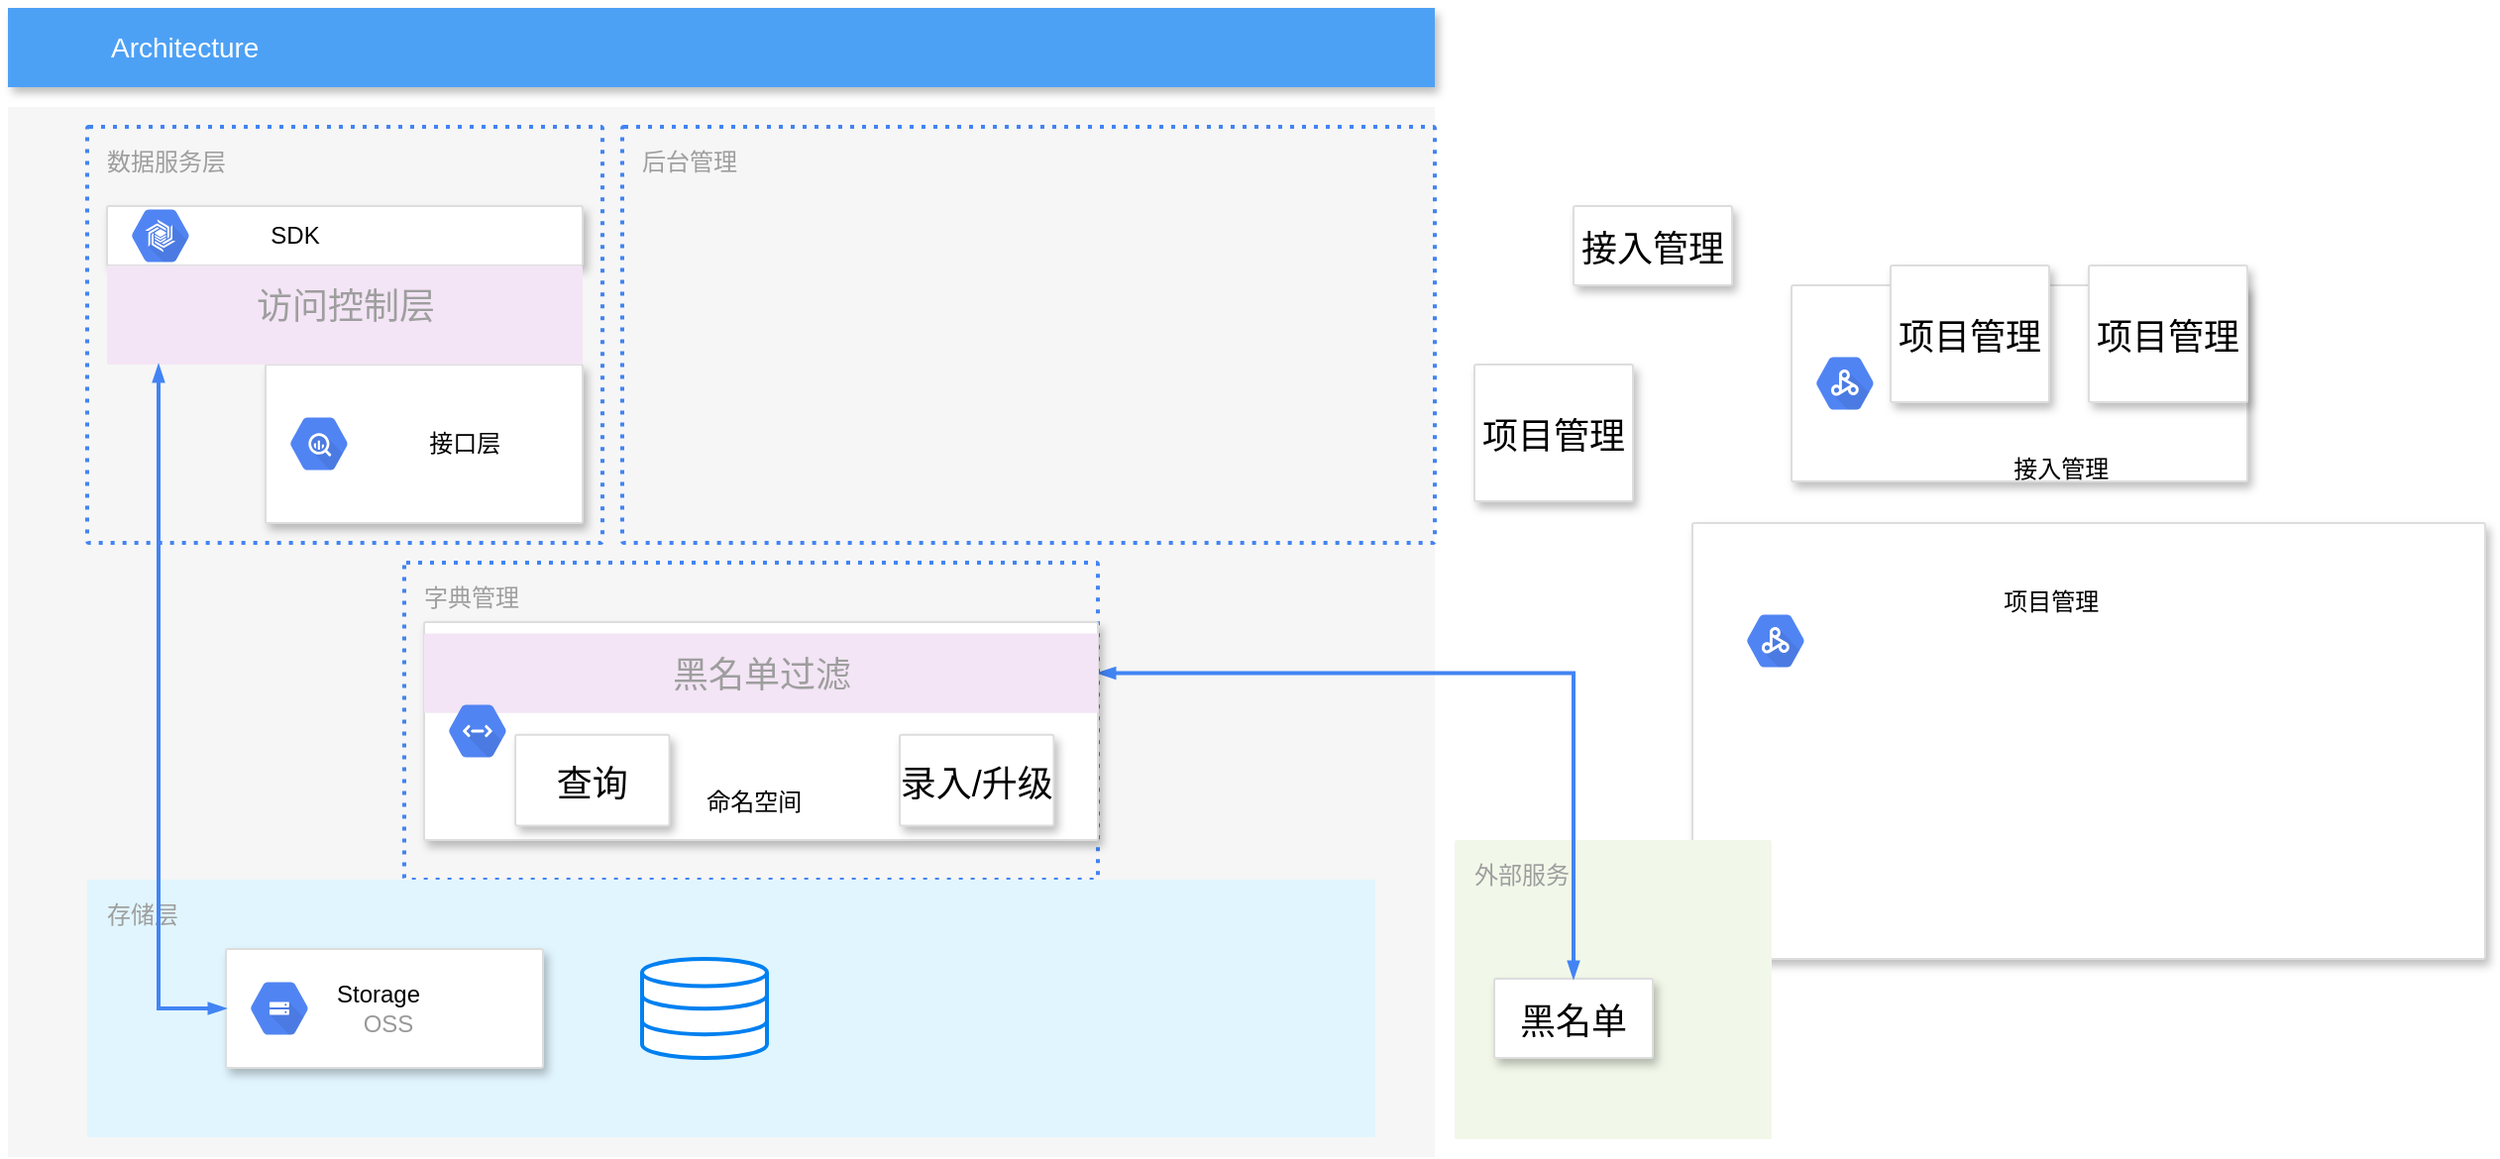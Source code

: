<mxfile version="15.6.8" type="github">
  <diagram id="f106602c-feb2-e66a-4537-3a34d633f6aa" name="Page-1">
    <mxGraphModel dx="1234" dy="517" grid="1" gridSize="10" guides="1" tooltips="1" connect="1" arrows="1" fold="1" page="1" pageScale="1" pageWidth="1169" pageHeight="827" background="none" math="0" shadow="0">
      <root>
        <mxCell id="0" />
        <mxCell id="1" parent="0" />
        <mxCell id="14" value="" style="fillColor=#F6F6F6;strokeColor=none;shadow=0;gradientColor=none;fontSize=14;align=left;spacing=10;fontColor=#717171;9E9E9E;verticalAlign=top;spacingTop=-4;fontStyle=0;spacingLeft=40;html=1;" parent="1" vertex="1">
          <mxGeometry x="200" y="90" width="720" height="530" as="geometry" />
        </mxCell>
        <mxCell id="686" value="字典管理" style="rounded=1;absoluteArcSize=1;arcSize=2;html=1;strokeColor=#4284F3;gradientColor=none;shadow=0;dashed=1;fontSize=12;fontColor=#9E9E9E;align=left;verticalAlign=top;spacing=10;spacingTop=-4;fillColor=none;dashPattern=1 2;strokeWidth=2;" parent="1" vertex="1">
          <mxGeometry x="400" y="320" width="350" height="160" as="geometry" />
        </mxCell>
        <mxCell id="653" value="数据服务层" style="rounded=1;absoluteArcSize=1;arcSize=2;html=1;strokeColor=#4284F3;gradientColor=none;shadow=0;dashed=1;fontSize=12;fontColor=#9E9E9E;align=left;verticalAlign=top;spacing=10;spacingTop=-4;fillColor=none;dashPattern=1 2;strokeWidth=2;" parent="1" vertex="1">
          <mxGeometry x="240" y="100" width="260" height="210" as="geometry" />
        </mxCell>
        <mxCell id="2" value="Architecture" style="fillColor=#4DA1F5;strokeColor=none;shadow=1;gradientColor=none;fontSize=14;align=left;spacingLeft=50;fontColor=#ffffff;html=1;" parent="1" vertex="1">
          <mxGeometry x="200" y="40" width="720" height="40" as="geometry" />
        </mxCell>
        <mxCell id="675" value="" style="strokeColor=#dddddd;fillColor=#ffffff;shadow=1;strokeWidth=1;rounded=1;absoluteArcSize=1;arcSize=2;fontSize=10;fontColor=#9E9E9E;align=center;html=1;container=0;" parent="1" vertex="1">
          <mxGeometry x="1050" y="300" width="400" height="220" as="geometry" />
        </mxCell>
        <mxCell id="684" value="" style="strokeColor=#dddddd;fillColor=#ffffff;shadow=1;strokeWidth=1;rounded=1;absoluteArcSize=1;arcSize=2;fontSize=10;fontColor=#9E9E9E;align=center;html=1;" parent="1" vertex="1">
          <mxGeometry x="330" y="220" width="160" height="80" as="geometry" />
        </mxCell>
        <mxCell id="685" value="&lt;font color=&quot;#000000&quot;&gt;&amp;nbsp; &amp;nbsp; &amp;nbsp; &amp;nbsp; 接口层&lt;/font&gt;" style="dashed=0;connectable=0;html=1;fillColor=#5184F3;strokeColor=none;shape=mxgraph.gcp2.hexIcon;prIcon=bigquery;part=1;labelPosition=right;verticalLabelPosition=middle;align=left;verticalAlign=middle;spacingLeft=5;fontColor=#999999;fontSize=12;" parent="684" vertex="1">
          <mxGeometry y="0.5" width="44" height="39" relative="1" as="geometry">
            <mxPoint x="5" y="-19.5" as="offset" />
          </mxGeometry>
        </mxCell>
        <mxCell id="_6TvkefpL0pkdzzRzgBX-691" value="" style="strokeColor=#dddddd;fillColor=#ffffff;shadow=1;strokeWidth=1;rounded=1;absoluteArcSize=1;arcSize=2;fontSize=10;fontColor=#9E9E9E;align=center;html=1;" vertex="1" parent="1">
          <mxGeometry x="250" y="140" width="240" height="30" as="geometry" />
        </mxCell>
        <mxCell id="_6TvkefpL0pkdzzRzgBX-692" value="&lt;font color=&quot;#000000&quot;&gt;&amp;nbsp; &amp;nbsp; &amp;nbsp; &amp;nbsp; SDK&lt;/font&gt;" style="dashed=0;connectable=0;html=1;fillColor=#5184F3;strokeColor=none;shape=mxgraph.gcp2.hexIcon;prIcon=cloud_bigtable;part=1;labelPosition=right;verticalLabelPosition=middle;align=left;verticalAlign=middle;spacingLeft=5;fontColor=#999999;fontSize=12;" vertex="1" parent="_6TvkefpL0pkdzzRzgBX-691">
          <mxGeometry y="0.5" width="44" height="39" relative="1" as="geometry">
            <mxPoint x="5" y="-19.5" as="offset" />
          </mxGeometry>
        </mxCell>
        <mxCell id="_6TvkefpL0pkdzzRzgBX-696" value="存储层" style="sketch=0;points=[[0,0,0],[0.25,0,0],[0.5,0,0],[0.75,0,0],[1,0,0],[1,0.25,0],[1,0.5,0],[1,0.75,0],[1,1,0],[0.75,1,0],[0.5,1,0],[0.25,1,0],[0,1,0],[0,0.75,0],[0,0.5,0],[0,0.25,0]];rounded=1;absoluteArcSize=1;arcSize=2;html=1;strokeColor=none;gradientColor=none;shadow=0;dashed=0;fontSize=12;fontColor=#9E9E9E;align=left;verticalAlign=top;spacing=10;spacingTop=-4;fillColor=#E1F5FE;" vertex="1" parent="1">
          <mxGeometry x="240" y="480" width="650" height="130" as="geometry" />
        </mxCell>
        <mxCell id="_6TvkefpL0pkdzzRzgBX-693" value="" style="strokeColor=#dddddd;fillColor=#ffffff;shadow=1;strokeWidth=1;rounded=1;absoluteArcSize=1;arcSize=2;fontSize=10;fontColor=#9E9E9E;align=center;html=1;" vertex="1" parent="1">
          <mxGeometry x="310" y="515" width="160" height="60" as="geometry" />
        </mxCell>
        <mxCell id="_6TvkefpL0pkdzzRzgBX-694" value="&lt;font color=&quot;#000000&quot;&gt;Storage&lt;/font&gt;&lt;br&gt;&amp;nbsp; &amp;nbsp; OSS" style="dashed=0;connectable=0;html=1;fillColor=#5184F3;strokeColor=none;shape=mxgraph.gcp2.hexIcon;prIcon=cloud_storage;part=1;labelPosition=right;verticalLabelPosition=middle;align=left;verticalAlign=middle;spacingLeft=5;fontColor=#999999;fontSize=12;" vertex="1" parent="_6TvkefpL0pkdzzRzgBX-693">
          <mxGeometry y="0.5" width="44" height="39" relative="1" as="geometry">
            <mxPoint x="5" y="-19.5" as="offset" />
          </mxGeometry>
        </mxCell>
        <mxCell id="_6TvkefpL0pkdzzRzgBX-697" value="" style="html=1;verticalLabelPosition=bottom;align=center;labelBackgroundColor=#ffffff;verticalAlign=top;strokeWidth=2;strokeColor=#0080F0;shadow=0;dashed=0;shape=mxgraph.ios7.icons.data;" vertex="1" parent="1">
          <mxGeometry x="520" y="520" width="63" height="50" as="geometry" />
        </mxCell>
        <mxCell id="_6TvkefpL0pkdzzRzgBX-698" value="" style="shape=image;html=1;verticalAlign=top;verticalLabelPosition=bottom;labelBackgroundColor=#ffffff;imageAspect=0;aspect=fixed;image=https://cdn4.iconfinder.com/data/icons/logos-brands-5/24/elasticsearch-128.png" vertex="1" parent="1">
          <mxGeometry x="660" y="510" width="70" height="70" as="geometry" />
        </mxCell>
        <mxCell id="_6TvkefpL0pkdzzRzgBX-703" value="接入管理" style="strokeColor=#dddddd;shadow=1;strokeWidth=1;rounded=1;absoluteArcSize=1;arcSize=2;fontSize=18;align=center;" vertex="1" parent="1">
          <mxGeometry x="990" y="140" width="80" height="40" as="geometry" />
        </mxCell>
        <mxCell id="_6TvkefpL0pkdzzRzgBX-708" value="外部服务" style="sketch=0;points=[[0,0,0],[0.25,0,0],[0.5,0,0],[0.75,0,0],[1,0,0],[1,0.25,0],[1,0.5,0],[1,0.75,0],[1,1,0],[0.75,1,0],[0.5,1,0],[0.25,1,0],[0,1,0],[0,0.75,0],[0,0.5,0],[0,0.25,0]];rounded=1;absoluteArcSize=1;arcSize=2;html=1;strokeColor=none;gradientColor=none;shadow=0;dashed=0;fontSize=12;fontColor=#9E9E9E;align=left;verticalAlign=top;spacing=10;spacingTop=-4;fillColor=#F1F8E9;" vertex="1" parent="1">
          <mxGeometry x="930" y="460" width="160" height="151" as="geometry" />
        </mxCell>
        <mxCell id="_6TvkefpL0pkdzzRzgBX-707" value="黑名单" style="strokeColor=#dddddd;shadow=1;strokeWidth=1;rounded=1;absoluteArcSize=1;arcSize=2;fontSize=18;align=center;" vertex="1" parent="1">
          <mxGeometry x="950" y="530" width="80" height="40" as="geometry" />
        </mxCell>
        <mxCell id="_6TvkefpL0pkdzzRzgBX-710" style="edgeStyle=orthogonalEdgeStyle;rounded=0;html=1;labelBackgroundColor=none;startFill=1;startSize=4;endArrow=blockThin;endFill=1;endSize=4;jettySize=auto;orthogonalLoop=1;strokeColor=#4284F3;strokeWidth=2;fontSize=12;fontColor=#000000;align=center;dashed=0;startArrow=blockThin;" edge="1" parent="1" source="_6TvkefpL0pkdzzRzgBX-715" target="_6TvkefpL0pkdzzRzgBX-707">
          <mxGeometry relative="1" as="geometry">
            <mxPoint x="750" y="434" as="sourcePoint" />
            <mxPoint x="865" y="434" as="targetPoint" />
          </mxGeometry>
        </mxCell>
        <mxCell id="_6TvkefpL0pkdzzRzgBX-713" value="" style="strokeColor=#dddddd;shadow=1;strokeWidth=1;rounded=1;absoluteArcSize=1;arcSize=2;fontSize=18;align=center;" vertex="1" parent="1">
          <mxGeometry x="410" y="350" width="340" height="110" as="geometry" />
        </mxCell>
        <mxCell id="_6TvkefpL0pkdzzRzgBX-715" value="&lt;span style=&quot;font-size: 18px&quot;&gt;黑名单过滤&lt;/span&gt;" style="sketch=0;points=[[0,0,0],[0.25,0,0],[0.5,0,0],[0.75,0,0],[1,0,0],[1,0.25,0],[1,0.5,0],[1,0.75,0],[1,1,0],[0.75,1,0],[0.5,1,0],[0.25,1,0],[0,1,0],[0,0.75,0],[0,0.5,0],[0,0.25,0]];rounded=1;absoluteArcSize=1;arcSize=2;html=1;strokeColor=none;gradientColor=none;shadow=0;dashed=0;fontSize=12;fontColor=#9E9E9E;align=center;verticalAlign=top;spacing=10;spacingTop=-4;fillColor=#F3E5F5;" vertex="1" parent="_6TvkefpL0pkdzzRzgBX-713">
          <mxGeometry y="5.729" width="340" height="40.104" as="geometry" />
        </mxCell>
        <mxCell id="_6TvkefpL0pkdzzRzgBX-714" value="&lt;br&gt;&lt;font color=&quot;#000000&quot;&gt;&lt;br&gt;&lt;br&gt;&lt;br&gt;&lt;div style=&quot;text-align: center&quot;&gt;&lt;span&gt;&amp;nbsp; &amp;nbsp; &amp;nbsp; &amp;nbsp; &amp;nbsp; &amp;nbsp; &amp;nbsp; &amp;nbsp; &amp;nbsp; &amp;nbsp; &amp;nbsp; &amp;nbsp; &amp;nbsp; &amp;nbsp;&amp;nbsp;&lt;/span&gt;&lt;/div&gt;&lt;div style=&quot;text-align: center&quot;&gt;&lt;span&gt;&amp;nbsp; &amp;nbsp; &amp;nbsp; &amp;nbsp; &amp;nbsp; &amp;nbsp; &amp;nbsp; &amp;nbsp; &amp;nbsp; &amp;nbsp; &amp;nbsp; &amp;nbsp; &amp;nbsp; 命名空间&lt;/span&gt;&lt;/div&gt;&lt;/font&gt;" style="sketch=0;dashed=0;connectable=0;html=1;fillColor=#5184F3;strokeColor=none;shape=mxgraph.gcp2.hexIcon;prIcon=cloud_endpoints;part=1;labelPosition=right;verticalLabelPosition=middle;align=left;verticalAlign=middle;spacingLeft=5;fontColor=#999999;fontSize=12;" vertex="1" parent="_6TvkefpL0pkdzzRzgBX-713">
          <mxGeometry y="0.5" width="44" height="39" relative="1" as="geometry">
            <mxPoint x="5" y="-19.5" as="offset" />
          </mxGeometry>
        </mxCell>
        <mxCell id="_6TvkefpL0pkdzzRzgBX-705" value="录入/升级" style="strokeColor=#dddddd;shadow=1;strokeWidth=1;rounded=1;absoluteArcSize=1;arcSize=2;fontSize=18;align=center;" vertex="1" parent="_6TvkefpL0pkdzzRzgBX-713">
          <mxGeometry x="239.998" y="56.9" width="77.714" height="45.833" as="geometry" />
        </mxCell>
        <mxCell id="_6TvkefpL0pkdzzRzgBX-704" value="查询" style="strokeColor=#dddddd;shadow=1;strokeWidth=1;rounded=1;absoluteArcSize=1;arcSize=2;fontSize=18;align=center;" vertex="1" parent="_6TvkefpL0pkdzzRzgBX-713">
          <mxGeometry x="46.045" y="56.9" width="77.714" height="45.833" as="geometry" />
        </mxCell>
        <mxCell id="_6TvkefpL0pkdzzRzgBX-718" value="" style="strokeColor=#dddddd;fillColor=#ffffff;shadow=1;strokeWidth=1;rounded=1;absoluteArcSize=1;arcSize=2;fontSize=10;fontColor=#9E9E9E;align=center;html=1;" vertex="1" parent="1">
          <mxGeometry x="1100" y="180" width="230" height="99" as="geometry" />
        </mxCell>
        <mxCell id="_6TvkefpL0pkdzzRzgBX-719" value="&lt;font color=&quot;#000000&quot;&gt;&amp;nbsp; &amp;nbsp; &amp;nbsp; &amp;nbsp; &amp;nbsp; &lt;br&gt;&lt;br&gt;&lt;br&gt;&amp;nbsp; &amp;nbsp; &amp;nbsp; &amp;nbsp; &amp;nbsp; &amp;nbsp; &amp;nbsp; &amp;nbsp; &amp;nbsp; &amp;nbsp; &amp;nbsp; &amp;nbsp; &amp;nbsp; &amp;nbsp; &lt;br&gt;&lt;br&gt;&lt;br&gt;&amp;nbsp; &amp;nbsp; &amp;nbsp; &amp;nbsp; &amp;nbsp; &amp;nbsp; &amp;nbsp; &amp;nbsp; &amp;nbsp; &amp;nbsp; &amp;nbsp; &amp;nbsp; &amp;nbsp; &amp;nbsp; &amp;nbsp; &amp;nbsp; &amp;nbsp; &amp;nbsp; &amp;nbsp;接入管理&lt;/font&gt;" style="dashed=0;connectable=0;html=1;fillColor=#5184F3;strokeColor=none;shape=mxgraph.gcp2.hexIcon;prIcon=cloud_dataproc;part=1;labelPosition=right;verticalLabelPosition=middle;align=center;verticalAlign=middle;spacingLeft=5;fontColor=#999999;fontSize=12;" vertex="1" parent="_6TvkefpL0pkdzzRzgBX-718">
          <mxGeometry y="0.5" width="44" height="39" relative="1" as="geometry">
            <mxPoint x="5" y="-19.5" as="offset" />
          </mxGeometry>
        </mxCell>
        <mxCell id="_6TvkefpL0pkdzzRzgBX-720" value="项目管理" style="strokeColor=#dddddd;shadow=1;strokeWidth=1;rounded=1;absoluteArcSize=1;arcSize=2;fontSize=18;align=center;" vertex="1" parent="_6TvkefpL0pkdzzRzgBX-718">
          <mxGeometry x="50" y="-10" width="80" height="69" as="geometry" />
        </mxCell>
        <mxCell id="_6TvkefpL0pkdzzRzgBX-721" value="项目管理" style="strokeColor=#dddddd;shadow=1;strokeWidth=1;rounded=1;absoluteArcSize=1;arcSize=2;fontSize=18;align=center;" vertex="1" parent="_6TvkefpL0pkdzzRzgBX-718">
          <mxGeometry x="150" y="-10" width="80" height="69" as="geometry" />
        </mxCell>
        <mxCell id="_6TvkefpL0pkdzzRzgBX-723" value="&lt;span style=&quot;font-size: 18px&quot;&gt;访问控制层&lt;/span&gt;" style="sketch=0;points=[[0,0,0],[0.25,0,0],[0.5,0,0],[0.75,0,0],[1,0,0],[1,0.25,0],[1,0.5,0],[1,0.75,0],[1,1,0],[0.75,1,0],[0.5,1,0],[0.25,1,0],[0,1,0],[0,0.75,0],[0,0.5,0],[0,0.25,0]];rounded=1;absoluteArcSize=1;arcSize=2;html=1;strokeColor=none;gradientColor=none;shadow=0;dashed=0;fontSize=12;fontColor=#9E9E9E;align=center;verticalAlign=top;spacing=10;spacingTop=-4;fillColor=#F3E5F5;" vertex="1" parent="1">
          <mxGeometry x="250" y="170" width="240" height="50" as="geometry" />
        </mxCell>
        <mxCell id="_6TvkefpL0pkdzzRzgBX-724" style="edgeStyle=orthogonalEdgeStyle;rounded=0;html=1;labelBackgroundColor=none;startFill=1;startSize=4;endArrow=blockThin;endFill=1;endSize=4;jettySize=auto;orthogonalLoop=1;strokeColor=#4284F3;strokeWidth=2;fontSize=12;fontColor=#000000;align=center;dashed=0;startArrow=blockThin;" edge="1" parent="1" source="_6TvkefpL0pkdzzRzgBX-723" target="_6TvkefpL0pkdzzRzgBX-693">
          <mxGeometry relative="1" as="geometry">
            <mxPoint x="210" y="350.0" as="sourcePoint" />
            <mxPoint x="420" y="392.8" as="targetPoint" />
            <Array as="points">
              <mxPoint x="276" y="545" />
            </Array>
          </mxGeometry>
        </mxCell>
        <mxCell id="676" value="&lt;font color=&quot;#000000&quot;&gt;&amp;nbsp; &amp;nbsp; &amp;nbsp; &amp;nbsp; &amp;nbsp; &amp;nbsp; &amp;nbsp; &amp;nbsp; &amp;nbsp; &amp;nbsp; &amp;nbsp; &amp;nbsp; &amp;nbsp; &amp;nbsp; &amp;nbsp; &amp;nbsp; &amp;nbsp; &amp;nbsp; &amp;nbsp; &amp;nbsp; &amp;nbsp; &amp;nbsp; &amp;nbsp; &amp;nbsp; &amp;nbsp; &amp;nbsp; 项目管理&lt;/font&gt;" style="dashed=0;connectable=0;html=1;fillColor=#5184F3;strokeColor=none;shape=mxgraph.gcp2.hexIcon;prIcon=cloud_dataproc;part=1;labelPosition=right;verticalLabelPosition=middle;align=center;verticalAlign=middle;spacingLeft=5;fontColor=#999999;fontSize=12;" parent="1" vertex="1">
          <mxGeometry x="1070" y="340" width="44" height="39" as="geometry">
            <mxPoint x="5" y="-19.5" as="offset" />
          </mxGeometry>
        </mxCell>
        <mxCell id="_6TvkefpL0pkdzzRzgBX-716" value="项目管理" style="strokeColor=#dddddd;shadow=1;strokeWidth=1;rounded=1;absoluteArcSize=1;arcSize=2;fontSize=18;align=center;" vertex="1" parent="1">
          <mxGeometry x="940" y="220" width="80" height="69" as="geometry" />
        </mxCell>
        <mxCell id="_6TvkefpL0pkdzzRzgBX-722" value="后台管理" style="rounded=1;absoluteArcSize=1;arcSize=2;html=1;strokeColor=#4284F3;gradientColor=none;shadow=0;dashed=1;fontSize=12;fontColor=#9E9E9E;align=left;verticalAlign=top;spacing=10;spacingTop=-4;fillColor=none;dashPattern=1 2;strokeWidth=2;" vertex="1" parent="1">
          <mxGeometry x="510" y="100" width="410" height="210" as="geometry" />
        </mxCell>
      </root>
    </mxGraphModel>
  </diagram>
</mxfile>
